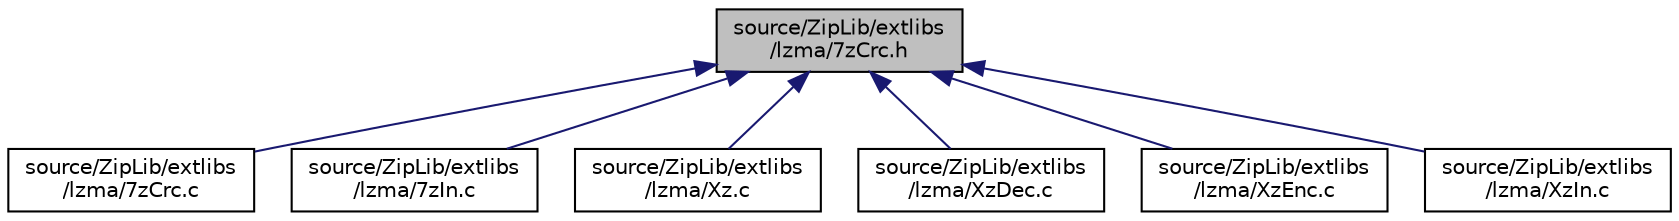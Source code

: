 digraph "source/ZipLib/extlibs/lzma/7zCrc.h"
{
 // LATEX_PDF_SIZE
  edge [fontname="Helvetica",fontsize="10",labelfontname="Helvetica",labelfontsize="10"];
  node [fontname="Helvetica",fontsize="10",shape=record];
  Node1 [label="source/ZipLib/extlibs\l/lzma/7zCrc.h",height=0.2,width=0.4,color="black", fillcolor="grey75", style="filled", fontcolor="black",tooltip=" "];
  Node1 -> Node2 [dir="back",color="midnightblue",fontsize="10",style="solid"];
  Node2 [label="source/ZipLib/extlibs\l/lzma/7zCrc.c",height=0.2,width=0.4,color="black", fillcolor="white", style="filled",URL="$7z_crc_8c.html",tooltip=" "];
  Node1 -> Node3 [dir="back",color="midnightblue",fontsize="10",style="solid"];
  Node3 [label="source/ZipLib/extlibs\l/lzma/7zIn.c",height=0.2,width=0.4,color="black", fillcolor="white", style="filled",URL="$7z_in_8c.html",tooltip=" "];
  Node1 -> Node4 [dir="back",color="midnightblue",fontsize="10",style="solid"];
  Node4 [label="source/ZipLib/extlibs\l/lzma/Xz.c",height=0.2,width=0.4,color="black", fillcolor="white", style="filled",URL="$_xz_8c.html",tooltip=" "];
  Node1 -> Node5 [dir="back",color="midnightblue",fontsize="10",style="solid"];
  Node5 [label="source/ZipLib/extlibs\l/lzma/XzDec.c",height=0.2,width=0.4,color="black", fillcolor="white", style="filled",URL="$_xz_dec_8c.html",tooltip=" "];
  Node1 -> Node6 [dir="back",color="midnightblue",fontsize="10",style="solid"];
  Node6 [label="source/ZipLib/extlibs\l/lzma/XzEnc.c",height=0.2,width=0.4,color="black", fillcolor="white", style="filled",URL="$_xz_enc_8c.html",tooltip=" "];
  Node1 -> Node7 [dir="back",color="midnightblue",fontsize="10",style="solid"];
  Node7 [label="source/ZipLib/extlibs\l/lzma/XzIn.c",height=0.2,width=0.4,color="black", fillcolor="white", style="filled",URL="$_xz_in_8c.html",tooltip=" "];
}
